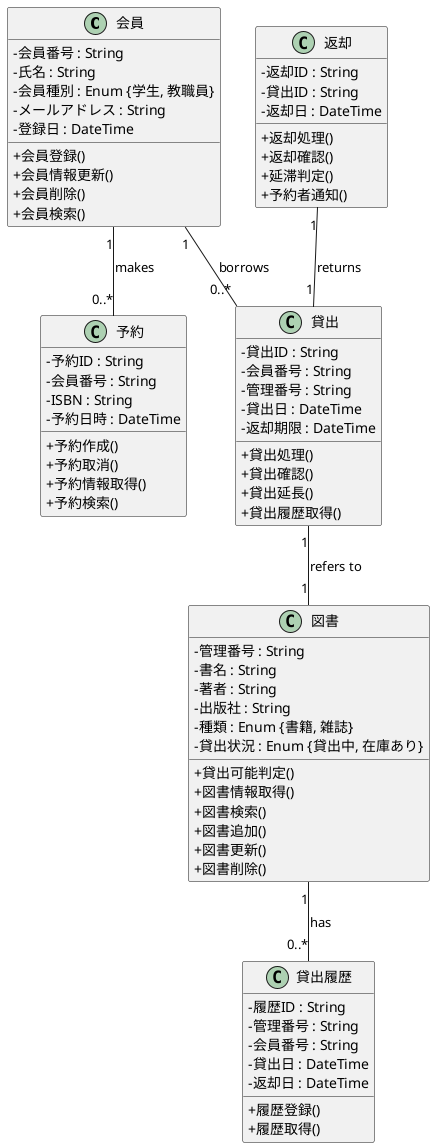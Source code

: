 @startuml 大原情報科学大学図書館システム-クラス図
skinparam componentStyle rectangle
skinparam classAttributeIconSize 0

' 会員エンティティ
class 会員 {
  -会員番号 : String
  -氏名 : String
  -会員種別 : Enum {学生, 教職員}
  -メールアドレス : String
  -登録日 : DateTime
  +会員登録()
  +会員情報更新()
  +会員削除()
  +会員検索()
}

' 図書エンティティ
class 図書 {
  -管理番号 : String
  -書名 : String
  -著者 : String
  -出版社 : String
  -種類 : Enum {書籍, 雑誌}
  -貸出状況 : Enum {貸出中, 在庫あり}
  +貸出可能判定()
  +図書情報取得()
  +図書検索()
  +図書追加()
  +図書更新()
  +図書削除()
}

' 予約エンティティ
class 予約 {
  -予約ID : String
  -会員番号 : String
  -ISBN : String
  -予約日時 : DateTime
  +予約作成()
  +予約取消()
  +予約情報取得()
  +予約検索()
}

' 貸出エンティティ
class 貸出 {
  -貸出ID : String
  -会員番号 : String
  -管理番号 : String
  -貸出日 : DateTime
  -返却期限 : DateTime
  +貸出処理()
  +貸出確認()
  +貸出延長()
  +貸出履歴取得()
}

' 返却エンティティ
class 返却 {
  -返却ID : String
  -貸出ID : String
  -返却日 : DateTime
  +返却処理()
  +返却確認()
  +延滞判定()
  +予約者通知()
}

' 貸出履歴エンティティ
class 貸出履歴 {
  -履歴ID : String
  -管理番号 : String
  -会員番号 : String
  -貸出日 : DateTime
  -返却日 : DateTime
  +履歴登録()
  +履歴取得()
}

' 関係
会員 "1" -- "0..*" 予約 : makes
会員 "1" -- "0..*" 貸出 : borrows
貸出 "1" -- "1" 図書 : refers to
返却 "1" -- "1" 貸出 : returns
図書 "1" -- "0..*" 貸出履歴 : has

@enduml
